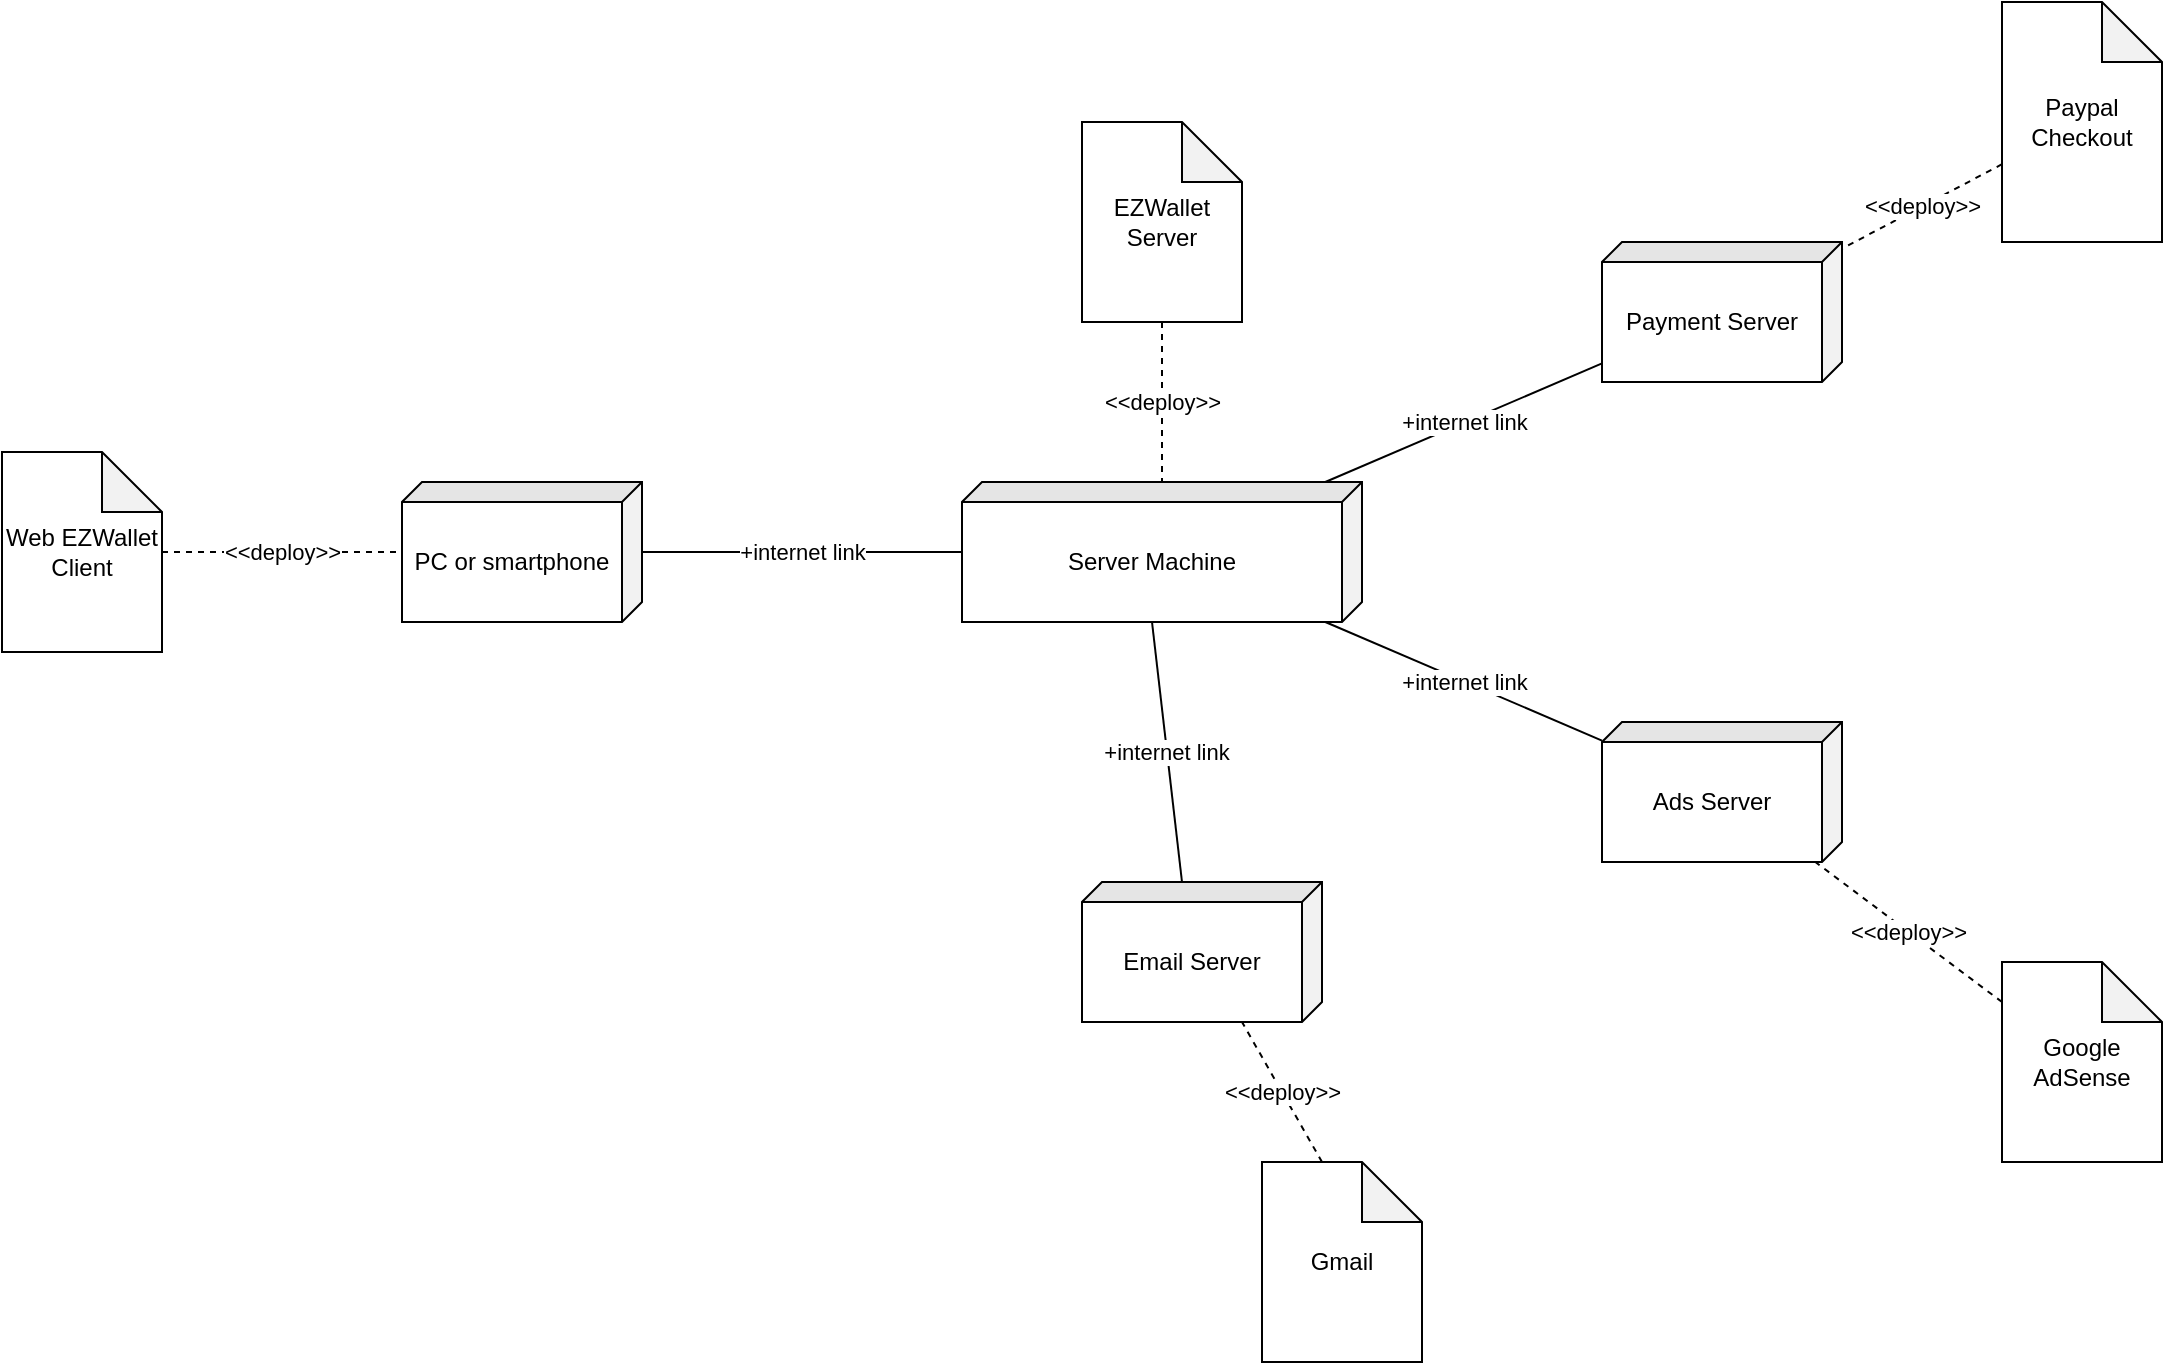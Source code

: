 <mxfile version="21.2.3" type="device">
  <diagram name="Page-1" id="c9db0220-8083-56f3-ca83-edcdcd058819">
    <mxGraphModel dx="1562" dy="805" grid="1" gridSize="10" guides="1" tooltips="1" connect="1" arrows="1" fold="1" page="1" pageScale="1.5" pageWidth="826" pageHeight="1169" background="none" math="0" shadow="0">
      <root>
        <mxCell id="0" style=";html=1;" />
        <mxCell id="1" style=";html=1;" parent="0" />
        <mxCell id="DpDxxJjmYzguWLow-8Xv-1" value="PC or smartphone" style="shape=cube;whiteSpace=wrap;html=1;boundedLbl=1;backgroundOutline=1;darkOpacity=0.05;darkOpacity2=0.1;direction=south;size=10;" parent="1" vertex="1">
          <mxGeometry x="200" y="320" width="120" height="70" as="geometry" />
        </mxCell>
        <mxCell id="DpDxxJjmYzguWLow-8Xv-2" value="&amp;lt;&amp;lt;deploy&amp;gt;&amp;gt;" style="endArrow=none;dashed=1;html=1;rounded=0;" parent="1" source="DpDxxJjmYzguWLow-8Xv-3" target="DpDxxJjmYzguWLow-8Xv-1" edge="1">
          <mxGeometry width="50" height="50" relative="1" as="geometry">
            <mxPoint x="20" y="530" as="sourcePoint" />
            <mxPoint x="30" y="450" as="targetPoint" />
          </mxGeometry>
        </mxCell>
        <mxCell id="DpDxxJjmYzguWLow-8Xv-3" value="Web EZWallet Client" style="shape=note;whiteSpace=wrap;html=1;backgroundOutline=1;darkOpacity=0.05;" parent="1" vertex="1">
          <mxGeometry y="305" width="80" height="100" as="geometry" />
        </mxCell>
        <mxCell id="DpDxxJjmYzguWLow-8Xv-6" value="+internet link" style="endArrow=none;html=1;rounded=0;" parent="1" source="DpDxxJjmYzguWLow-8Xv-1" target="DpDxxJjmYzguWLow-8Xv-7" edge="1">
          <mxGeometry width="50" height="50" relative="1" as="geometry">
            <mxPoint x="310" y="360" as="sourcePoint" />
            <mxPoint x="420" y="260" as="targetPoint" />
          </mxGeometry>
        </mxCell>
        <mxCell id="DpDxxJjmYzguWLow-8Xv-7" value="Server Machine" style="shape=cube;whiteSpace=wrap;html=1;boundedLbl=1;backgroundOutline=1;darkOpacity=0.05;darkOpacity2=0.1;direction=south;size=10;" parent="1" vertex="1">
          <mxGeometry x="480" y="320" width="200" height="70" as="geometry" />
        </mxCell>
        <mxCell id="DpDxxJjmYzguWLow-8Xv-8" value="&amp;lt;&amp;lt;deploy&amp;gt;&amp;gt;" style="endArrow=none;dashed=1;html=1;rounded=0;" parent="1" source="DpDxxJjmYzguWLow-8Xv-9" target="DpDxxJjmYzguWLow-8Xv-7" edge="1">
          <mxGeometry width="50" height="50" relative="1" as="geometry">
            <mxPoint x="530" y="110" as="sourcePoint" />
            <mxPoint x="626" y="-30" as="targetPoint" />
          </mxGeometry>
        </mxCell>
        <mxCell id="DpDxxJjmYzguWLow-8Xv-9" value="EZWallet Server" style="shape=note;whiteSpace=wrap;html=1;backgroundOutline=1;darkOpacity=0.05;" parent="1" vertex="1">
          <mxGeometry x="540" y="140" width="80" height="100" as="geometry" />
        </mxCell>
        <mxCell id="DpDxxJjmYzguWLow-8Xv-10" value="Ads Server" style="shape=cube;whiteSpace=wrap;html=1;boundedLbl=1;backgroundOutline=1;darkOpacity=0.05;darkOpacity2=0.1;direction=south;size=10;" parent="1" vertex="1">
          <mxGeometry x="800" y="440" width="120" height="70" as="geometry" />
        </mxCell>
        <mxCell id="DpDxxJjmYzguWLow-8Xv-11" value="+internet link" style="endArrow=none;html=1;rounded=0;" parent="1" source="DpDxxJjmYzguWLow-8Xv-10" target="DpDxxJjmYzguWLow-8Xv-7" edge="1">
          <mxGeometry width="50" height="50" relative="1" as="geometry">
            <mxPoint x="430" y="430" as="sourcePoint" />
            <mxPoint x="480" y="380" as="targetPoint" />
          </mxGeometry>
        </mxCell>
        <mxCell id="DpDxxJjmYzguWLow-8Xv-13" value="Payment Server" style="shape=cube;whiteSpace=wrap;html=1;boundedLbl=1;backgroundOutline=1;darkOpacity=0.05;darkOpacity2=0.1;direction=south;size=10;" parent="1" vertex="1">
          <mxGeometry x="800" y="200" width="120" height="70" as="geometry" />
        </mxCell>
        <mxCell id="DpDxxJjmYzguWLow-8Xv-14" value="+internet link" style="endArrow=none;html=1;rounded=0;" parent="1" source="DpDxxJjmYzguWLow-8Xv-13" target="DpDxxJjmYzguWLow-8Xv-7" edge="1">
          <mxGeometry width="50" height="50" relative="1" as="geometry">
            <mxPoint x="554.29" y="320" as="sourcePoint" />
            <mxPoint x="615.714" y="230" as="targetPoint" />
          </mxGeometry>
        </mxCell>
        <mxCell id="DpDxxJjmYzguWLow-8Xv-15" value="Paypal Checkout" style="shape=note;whiteSpace=wrap;html=1;backgroundOutline=1;darkOpacity=0.05;" parent="1" vertex="1">
          <mxGeometry x="1000" y="80" width="80" height="120" as="geometry" />
        </mxCell>
        <mxCell id="DpDxxJjmYzguWLow-8Xv-16" value="&amp;lt;&amp;lt;deploy&amp;gt;&amp;gt;" style="endArrow=none;dashed=1;html=1;rounded=0;" parent="1" source="DpDxxJjmYzguWLow-8Xv-15" target="DpDxxJjmYzguWLow-8Xv-13" edge="1">
          <mxGeometry width="50" height="50" relative="1" as="geometry">
            <mxPoint x="910.16" y="240" as="sourcePoint" />
            <mxPoint x="1039.997" y="330" as="targetPoint" />
          </mxGeometry>
        </mxCell>
        <mxCell id="DpDxxJjmYzguWLow-8Xv-17" value="Google AdSense" style="shape=note;whiteSpace=wrap;html=1;backgroundOutline=1;darkOpacity=0.05;" parent="1" vertex="1">
          <mxGeometry x="1000" y="560" width="80" height="100" as="geometry" />
        </mxCell>
        <mxCell id="DpDxxJjmYzguWLow-8Xv-18" value="&amp;lt;&amp;lt;deploy&amp;gt;&amp;gt;" style="endArrow=none;dashed=1;html=1;rounded=0;" parent="1" source="DpDxxJjmYzguWLow-8Xv-17" target="DpDxxJjmYzguWLow-8Xv-10" edge="1">
          <mxGeometry width="50" height="50" relative="1" as="geometry">
            <mxPoint x="767.16" y="470" as="sourcePoint" />
            <mxPoint x="830" y="469.329" as="targetPoint" />
          </mxGeometry>
        </mxCell>
        <mxCell id="5S8EcGvdPkndbleXeheR-1" value="+internet link" style="endArrow=none;html=1;rounded=0;entryX=0;entryY=0;entryDx=70;entryDy=105;entryPerimeter=0;" edge="1" parent="1" target="DpDxxJjmYzguWLow-8Xv-7">
          <mxGeometry width="50" height="50" relative="1" as="geometry">
            <mxPoint x="590" y="520" as="sourcePoint" />
            <mxPoint x="672" y="400" as="targetPoint" />
          </mxGeometry>
        </mxCell>
        <mxCell id="5S8EcGvdPkndbleXeheR-2" value="&lt;div&gt;Email Server&lt;/div&gt;" style="shape=cube;whiteSpace=wrap;html=1;boundedLbl=1;backgroundOutline=1;darkOpacity=0.05;darkOpacity2=0.1;direction=south;size=10;" vertex="1" parent="1">
          <mxGeometry x="540" y="520" width="120" height="70" as="geometry" />
        </mxCell>
        <mxCell id="5S8EcGvdPkndbleXeheR-3" value="&amp;lt;&amp;lt;deploy&amp;gt;&amp;gt;" style="endArrow=none;dashed=1;html=1;rounded=0;" edge="1" parent="1" target="5S8EcGvdPkndbleXeheR-2">
          <mxGeometry width="50" height="50" relative="1" as="geometry">
            <mxPoint x="660" y="660" as="sourcePoint" />
            <mxPoint x="917" y="520" as="targetPoint" />
          </mxGeometry>
        </mxCell>
        <mxCell id="5S8EcGvdPkndbleXeheR-4" value="&lt;div&gt;Gmail&lt;/div&gt;" style="shape=note;whiteSpace=wrap;html=1;backgroundOutline=1;darkOpacity=0.05;" vertex="1" parent="1">
          <mxGeometry x="630" y="660" width="80" height="100" as="geometry" />
        </mxCell>
      </root>
    </mxGraphModel>
  </diagram>
</mxfile>
